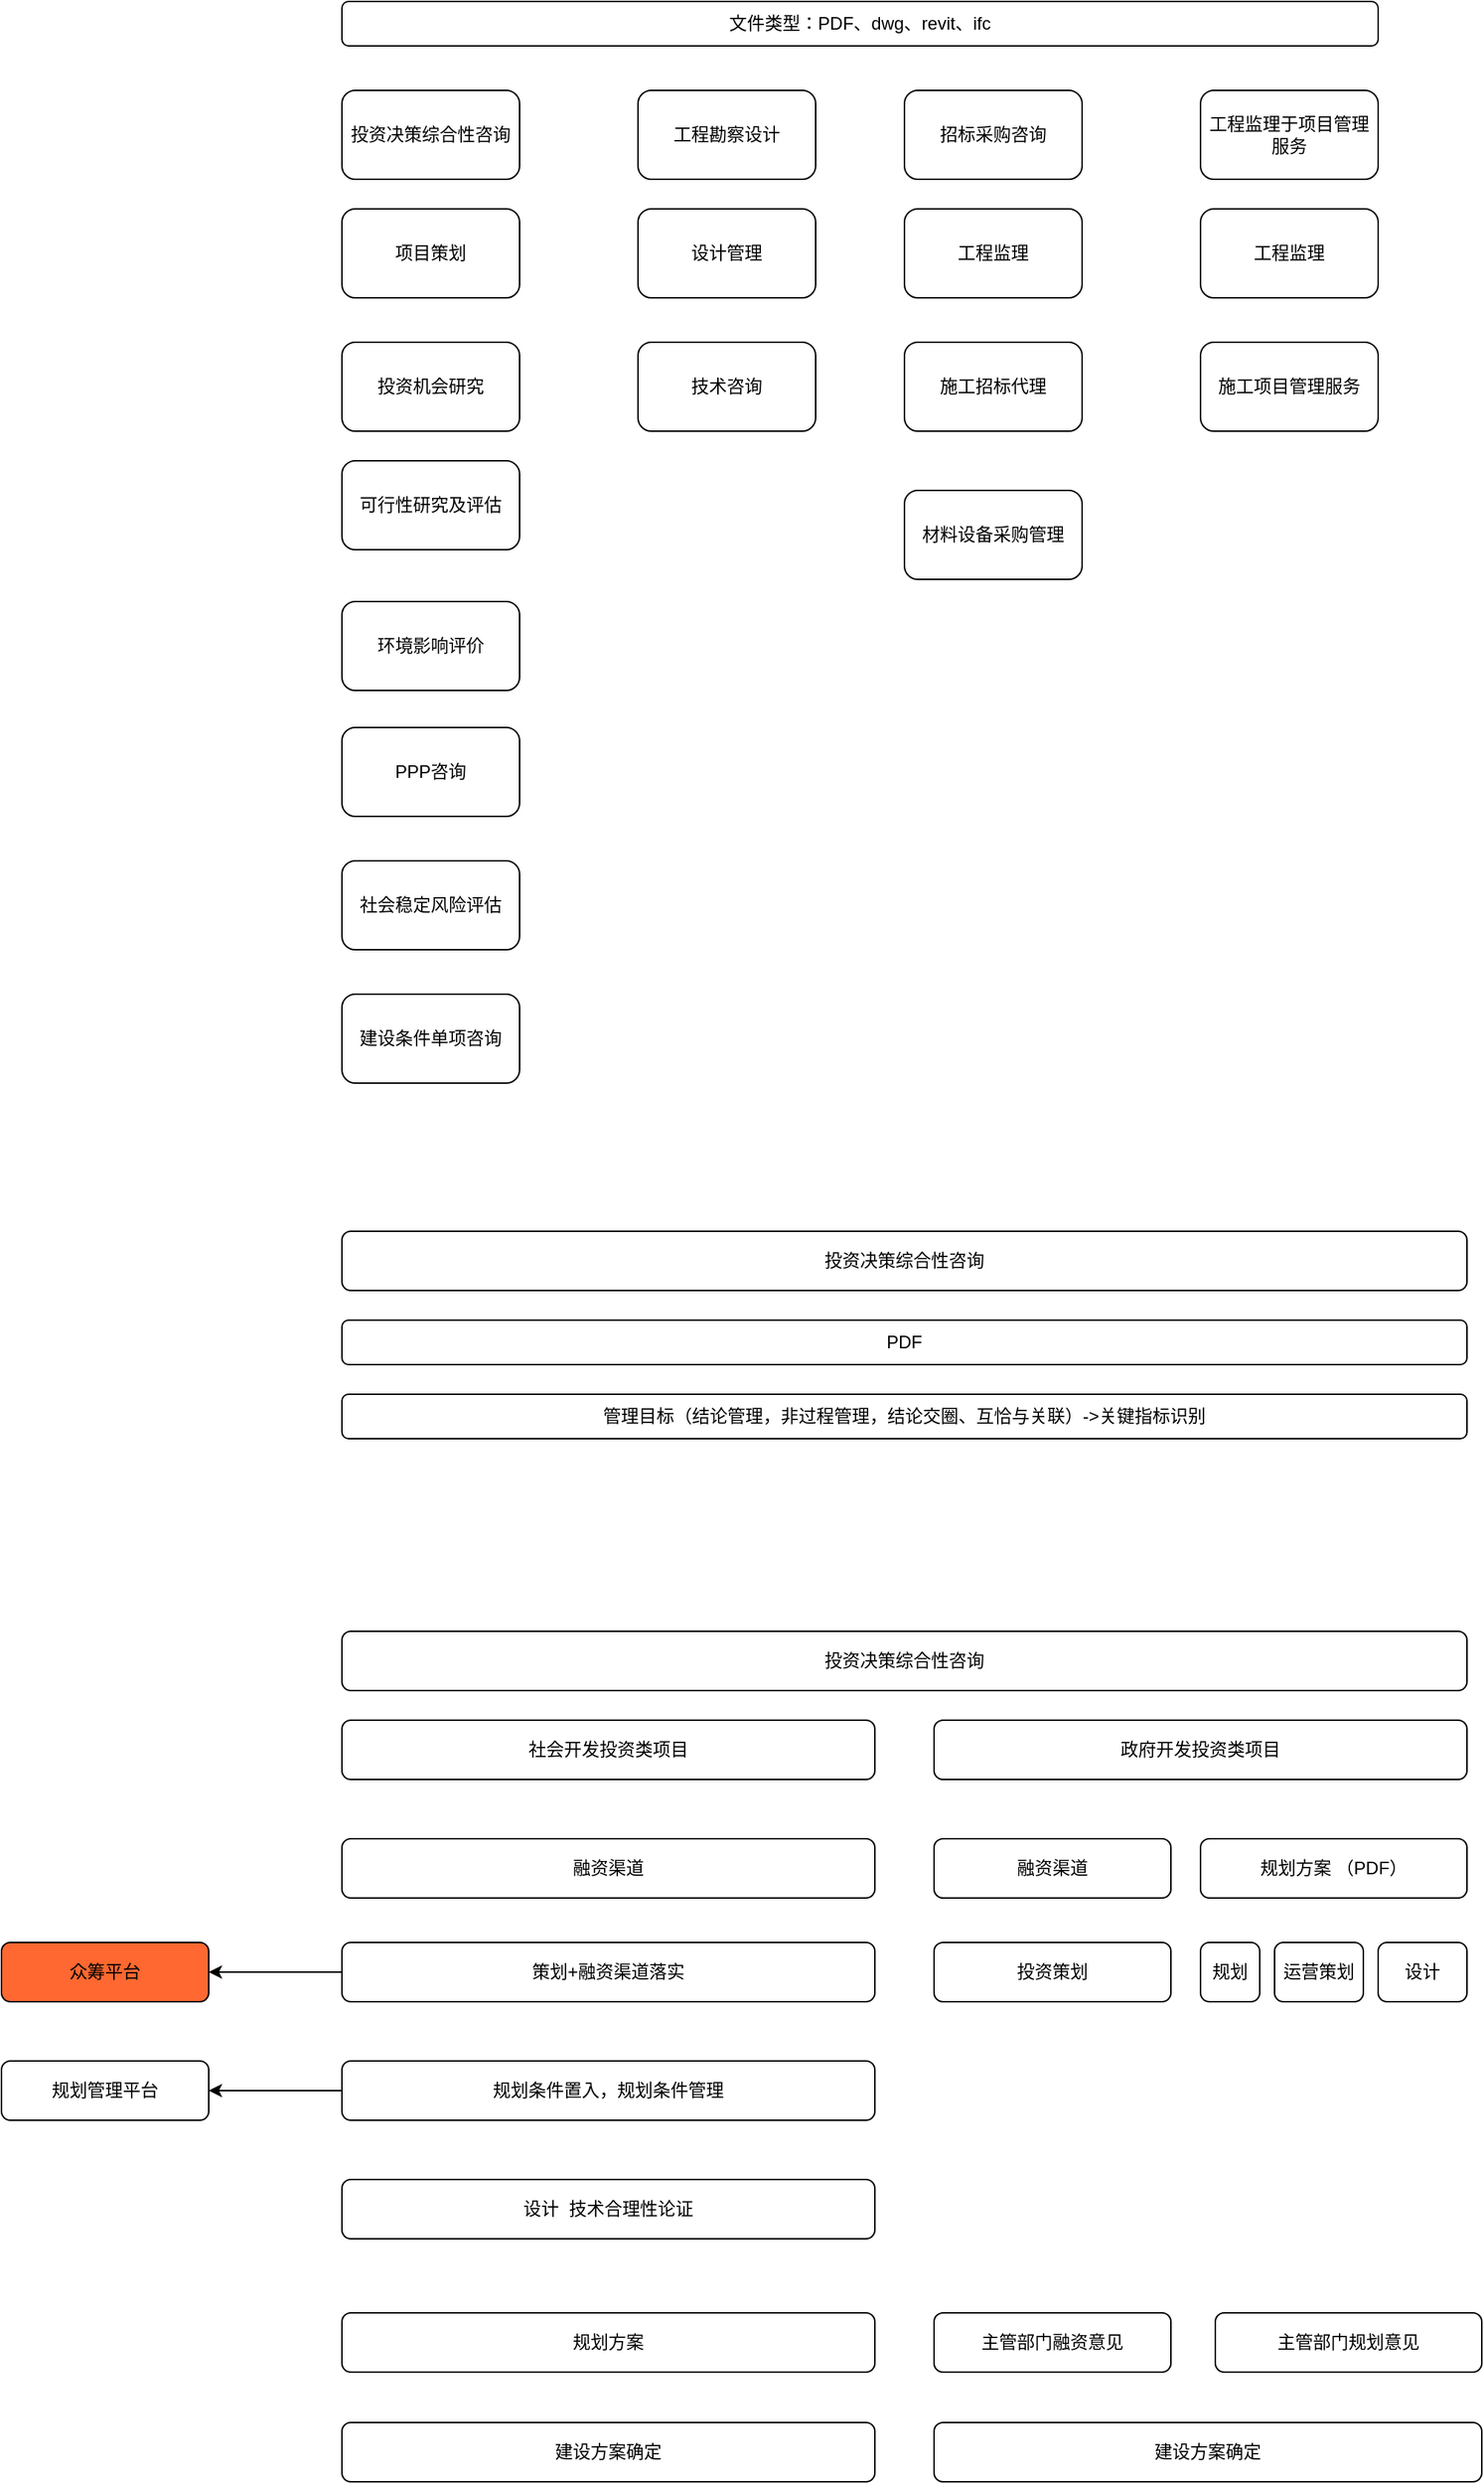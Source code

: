 <mxfile version="21.0.6" type="github">
  <diagram name="第 1 页" id="oCZl_pkfP-L_GXJR5iHR">
    <mxGraphModel dx="2261" dy="754" grid="1" gridSize="10" guides="1" tooltips="1" connect="1" arrows="1" fold="1" page="1" pageScale="1" pageWidth="827" pageHeight="1169" math="0" shadow="0">
      <root>
        <mxCell id="0" />
        <mxCell id="1" parent="0" />
        <mxCell id="isAaHnTiM0ybuFo7a36o-1" value="投资决策综合性咨询" style="rounded=1;whiteSpace=wrap;html=1;" vertex="1" parent="1">
          <mxGeometry x="40" y="120" width="120" height="60" as="geometry" />
        </mxCell>
        <mxCell id="isAaHnTiM0ybuFo7a36o-2" value="项目策划" style="rounded=1;whiteSpace=wrap;html=1;" vertex="1" parent="1">
          <mxGeometry x="40" y="200" width="120" height="60" as="geometry" />
        </mxCell>
        <mxCell id="isAaHnTiM0ybuFo7a36o-3" value="投资机会研究" style="rounded=1;whiteSpace=wrap;html=1;" vertex="1" parent="1">
          <mxGeometry x="40" y="290" width="120" height="60" as="geometry" />
        </mxCell>
        <mxCell id="isAaHnTiM0ybuFo7a36o-4" value="可行性研究及评估" style="rounded=1;whiteSpace=wrap;html=1;" vertex="1" parent="1">
          <mxGeometry x="40" y="370" width="120" height="60" as="geometry" />
        </mxCell>
        <mxCell id="isAaHnTiM0ybuFo7a36o-5" value="环境影响评价" style="rounded=1;whiteSpace=wrap;html=1;" vertex="1" parent="1">
          <mxGeometry x="40" y="465" width="120" height="60" as="geometry" />
        </mxCell>
        <mxCell id="isAaHnTiM0ybuFo7a36o-6" value="PPP咨询" style="rounded=1;whiteSpace=wrap;html=1;" vertex="1" parent="1">
          <mxGeometry x="40" y="550" width="120" height="60" as="geometry" />
        </mxCell>
        <mxCell id="isAaHnTiM0ybuFo7a36o-7" value="社会稳定风险评估" style="rounded=1;whiteSpace=wrap;html=1;" vertex="1" parent="1">
          <mxGeometry x="40" y="640" width="120" height="60" as="geometry" />
        </mxCell>
        <mxCell id="isAaHnTiM0ybuFo7a36o-8" value="建设条件单项咨询" style="rounded=1;whiteSpace=wrap;html=1;" vertex="1" parent="1">
          <mxGeometry x="40" y="730" width="120" height="60" as="geometry" />
        </mxCell>
        <mxCell id="isAaHnTiM0ybuFo7a36o-9" value="工程勘察设计" style="rounded=1;whiteSpace=wrap;html=1;" vertex="1" parent="1">
          <mxGeometry x="240" y="120" width="120" height="60" as="geometry" />
        </mxCell>
        <mxCell id="isAaHnTiM0ybuFo7a36o-10" value="设计管理" style="rounded=1;whiteSpace=wrap;html=1;" vertex="1" parent="1">
          <mxGeometry x="240" y="200" width="120" height="60" as="geometry" />
        </mxCell>
        <mxCell id="isAaHnTiM0ybuFo7a36o-11" value="技术咨询" style="rounded=1;whiteSpace=wrap;html=1;" vertex="1" parent="1">
          <mxGeometry x="240" y="290" width="120" height="60" as="geometry" />
        </mxCell>
        <mxCell id="isAaHnTiM0ybuFo7a36o-12" value="招标采购咨询" style="rounded=1;whiteSpace=wrap;html=1;" vertex="1" parent="1">
          <mxGeometry x="420" y="120" width="120" height="60" as="geometry" />
        </mxCell>
        <mxCell id="isAaHnTiM0ybuFo7a36o-13" value="工程监理" style="rounded=1;whiteSpace=wrap;html=1;" vertex="1" parent="1">
          <mxGeometry x="420" y="200" width="120" height="60" as="geometry" />
        </mxCell>
        <mxCell id="isAaHnTiM0ybuFo7a36o-14" value="施工招标代理" style="rounded=1;whiteSpace=wrap;html=1;" vertex="1" parent="1">
          <mxGeometry x="420" y="290" width="120" height="60" as="geometry" />
        </mxCell>
        <mxCell id="isAaHnTiM0ybuFo7a36o-15" value="材料设备采购管理" style="rounded=1;whiteSpace=wrap;html=1;" vertex="1" parent="1">
          <mxGeometry x="420" y="390" width="120" height="60" as="geometry" />
        </mxCell>
        <mxCell id="isAaHnTiM0ybuFo7a36o-16" value="工程监理于项目管理服务" style="rounded=1;whiteSpace=wrap;html=1;" vertex="1" parent="1">
          <mxGeometry x="620" y="120" width="120" height="60" as="geometry" />
        </mxCell>
        <mxCell id="isAaHnTiM0ybuFo7a36o-17" value="工程监理" style="rounded=1;whiteSpace=wrap;html=1;" vertex="1" parent="1">
          <mxGeometry x="620" y="200" width="120" height="60" as="geometry" />
        </mxCell>
        <mxCell id="isAaHnTiM0ybuFo7a36o-18" value="施工项目管理服务" style="rounded=1;whiteSpace=wrap;html=1;" vertex="1" parent="1">
          <mxGeometry x="620" y="290" width="120" height="60" as="geometry" />
        </mxCell>
        <mxCell id="isAaHnTiM0ybuFo7a36o-19" value="文件类型：PDF、dwg、revit、ifc" style="rounded=1;whiteSpace=wrap;html=1;" vertex="1" parent="1">
          <mxGeometry x="40" y="60" width="700" height="30" as="geometry" />
        </mxCell>
        <mxCell id="isAaHnTiM0ybuFo7a36o-20" value="投资决策综合性咨询" style="rounded=1;whiteSpace=wrap;html=1;" vertex="1" parent="1">
          <mxGeometry x="40" y="890" width="760" height="40" as="geometry" />
        </mxCell>
        <mxCell id="isAaHnTiM0ybuFo7a36o-21" value="PDF" style="rounded=1;whiteSpace=wrap;html=1;" vertex="1" parent="1">
          <mxGeometry x="40" y="950" width="760" height="30" as="geometry" />
        </mxCell>
        <mxCell id="isAaHnTiM0ybuFo7a36o-22" value="管理目标（结论管理，非过程管理，结论交圈、互恰与关联）-&amp;gt;关键指标识别" style="rounded=1;whiteSpace=wrap;html=1;" vertex="1" parent="1">
          <mxGeometry x="40" y="1000" width="760" height="30" as="geometry" />
        </mxCell>
        <mxCell id="isAaHnTiM0ybuFo7a36o-25" value="投资决策综合性咨询" style="rounded=1;whiteSpace=wrap;html=1;" vertex="1" parent="1">
          <mxGeometry x="40" y="1160" width="760" height="40" as="geometry" />
        </mxCell>
        <mxCell id="isAaHnTiM0ybuFo7a36o-26" value="社会开发投资类项目" style="rounded=1;whiteSpace=wrap;html=1;" vertex="1" parent="1">
          <mxGeometry x="40" y="1220" width="360" height="40" as="geometry" />
        </mxCell>
        <mxCell id="isAaHnTiM0ybuFo7a36o-27" value="政府开发投资类项目" style="rounded=1;whiteSpace=wrap;html=1;" vertex="1" parent="1">
          <mxGeometry x="440" y="1220" width="360" height="40" as="geometry" />
        </mxCell>
        <mxCell id="isAaHnTiM0ybuFo7a36o-29" value="融资渠道" style="rounded=1;whiteSpace=wrap;html=1;" vertex="1" parent="1">
          <mxGeometry x="40" y="1300" width="360" height="40" as="geometry" />
        </mxCell>
        <mxCell id="isAaHnTiM0ybuFo7a36o-32" style="edgeStyle=orthogonalEdgeStyle;rounded=0;orthogonalLoop=1;jettySize=auto;html=1;" edge="1" parent="1" source="isAaHnTiM0ybuFo7a36o-30" target="isAaHnTiM0ybuFo7a36o-31">
          <mxGeometry relative="1" as="geometry" />
        </mxCell>
        <mxCell id="isAaHnTiM0ybuFo7a36o-30" value="策划+融资渠道落实" style="rounded=1;whiteSpace=wrap;html=1;" vertex="1" parent="1">
          <mxGeometry x="40" y="1370" width="360" height="40" as="geometry" />
        </mxCell>
        <mxCell id="isAaHnTiM0ybuFo7a36o-31" value="众筹平台" style="rounded=1;whiteSpace=wrap;html=1;fillColor=#FF6830;" vertex="1" parent="1">
          <mxGeometry x="-190" y="1370" width="140" height="40" as="geometry" />
        </mxCell>
        <mxCell id="isAaHnTiM0ybuFo7a36o-36" style="edgeStyle=orthogonalEdgeStyle;rounded=0;orthogonalLoop=1;jettySize=auto;html=1;" edge="1" parent="1" source="isAaHnTiM0ybuFo7a36o-33" target="isAaHnTiM0ybuFo7a36o-35">
          <mxGeometry relative="1" as="geometry" />
        </mxCell>
        <mxCell id="isAaHnTiM0ybuFo7a36o-33" value="规划条件置入，规划条件管理" style="rounded=1;whiteSpace=wrap;html=1;" vertex="1" parent="1">
          <mxGeometry x="40" y="1450" width="360" height="40" as="geometry" />
        </mxCell>
        <mxCell id="isAaHnTiM0ybuFo7a36o-34" value="设计&amp;nbsp; 技术合理性论证" style="rounded=1;whiteSpace=wrap;html=1;" vertex="1" parent="1">
          <mxGeometry x="40" y="1530" width="360" height="40" as="geometry" />
        </mxCell>
        <mxCell id="isAaHnTiM0ybuFo7a36o-35" value="规划管理平台" style="rounded=1;whiteSpace=wrap;html=1;" vertex="1" parent="1">
          <mxGeometry x="-190" y="1450" width="140" height="40" as="geometry" />
        </mxCell>
        <mxCell id="isAaHnTiM0ybuFo7a36o-37" value="规划方案" style="rounded=1;whiteSpace=wrap;html=1;" vertex="1" parent="1">
          <mxGeometry x="40" y="1620" width="360" height="40" as="geometry" />
        </mxCell>
        <mxCell id="isAaHnTiM0ybuFo7a36o-38" value="建设方案确定" style="rounded=1;whiteSpace=wrap;html=1;" vertex="1" parent="1">
          <mxGeometry x="40" y="1694" width="360" height="40" as="geometry" />
        </mxCell>
        <mxCell id="isAaHnTiM0ybuFo7a36o-39" value="融资渠道" style="rounded=1;whiteSpace=wrap;html=1;" vertex="1" parent="1">
          <mxGeometry x="440" y="1300" width="160" height="40" as="geometry" />
        </mxCell>
        <mxCell id="isAaHnTiM0ybuFo7a36o-40" value="规划方案 （PDF）" style="rounded=1;whiteSpace=wrap;html=1;" vertex="1" parent="1">
          <mxGeometry x="620" y="1300" width="180" height="40" as="geometry" />
        </mxCell>
        <mxCell id="isAaHnTiM0ybuFo7a36o-41" value="投资策划" style="rounded=1;whiteSpace=wrap;html=1;" vertex="1" parent="1">
          <mxGeometry x="440" y="1370" width="160" height="40" as="geometry" />
        </mxCell>
        <mxCell id="isAaHnTiM0ybuFo7a36o-42" value="规划" style="rounded=1;whiteSpace=wrap;html=1;" vertex="1" parent="1">
          <mxGeometry x="620" y="1370" width="40" height="40" as="geometry" />
        </mxCell>
        <mxCell id="isAaHnTiM0ybuFo7a36o-43" value="运营策划" style="rounded=1;whiteSpace=wrap;html=1;" vertex="1" parent="1">
          <mxGeometry x="670" y="1370" width="60" height="40" as="geometry" />
        </mxCell>
        <mxCell id="isAaHnTiM0ybuFo7a36o-44" value="设计" style="rounded=1;whiteSpace=wrap;html=1;" vertex="1" parent="1">
          <mxGeometry x="740" y="1370" width="60" height="40" as="geometry" />
        </mxCell>
        <mxCell id="isAaHnTiM0ybuFo7a36o-45" value="主管部门融资意见" style="rounded=1;whiteSpace=wrap;html=1;" vertex="1" parent="1">
          <mxGeometry x="440" y="1620" width="160" height="40" as="geometry" />
        </mxCell>
        <mxCell id="isAaHnTiM0ybuFo7a36o-47" value="主管部门规划意见" style="rounded=1;whiteSpace=wrap;html=1;" vertex="1" parent="1">
          <mxGeometry x="630" y="1620" width="180" height="40" as="geometry" />
        </mxCell>
        <mxCell id="isAaHnTiM0ybuFo7a36o-48" value="建设方案确定" style="rounded=1;whiteSpace=wrap;html=1;" vertex="1" parent="1">
          <mxGeometry x="440" y="1694" width="370" height="40" as="geometry" />
        </mxCell>
      </root>
    </mxGraphModel>
  </diagram>
</mxfile>
